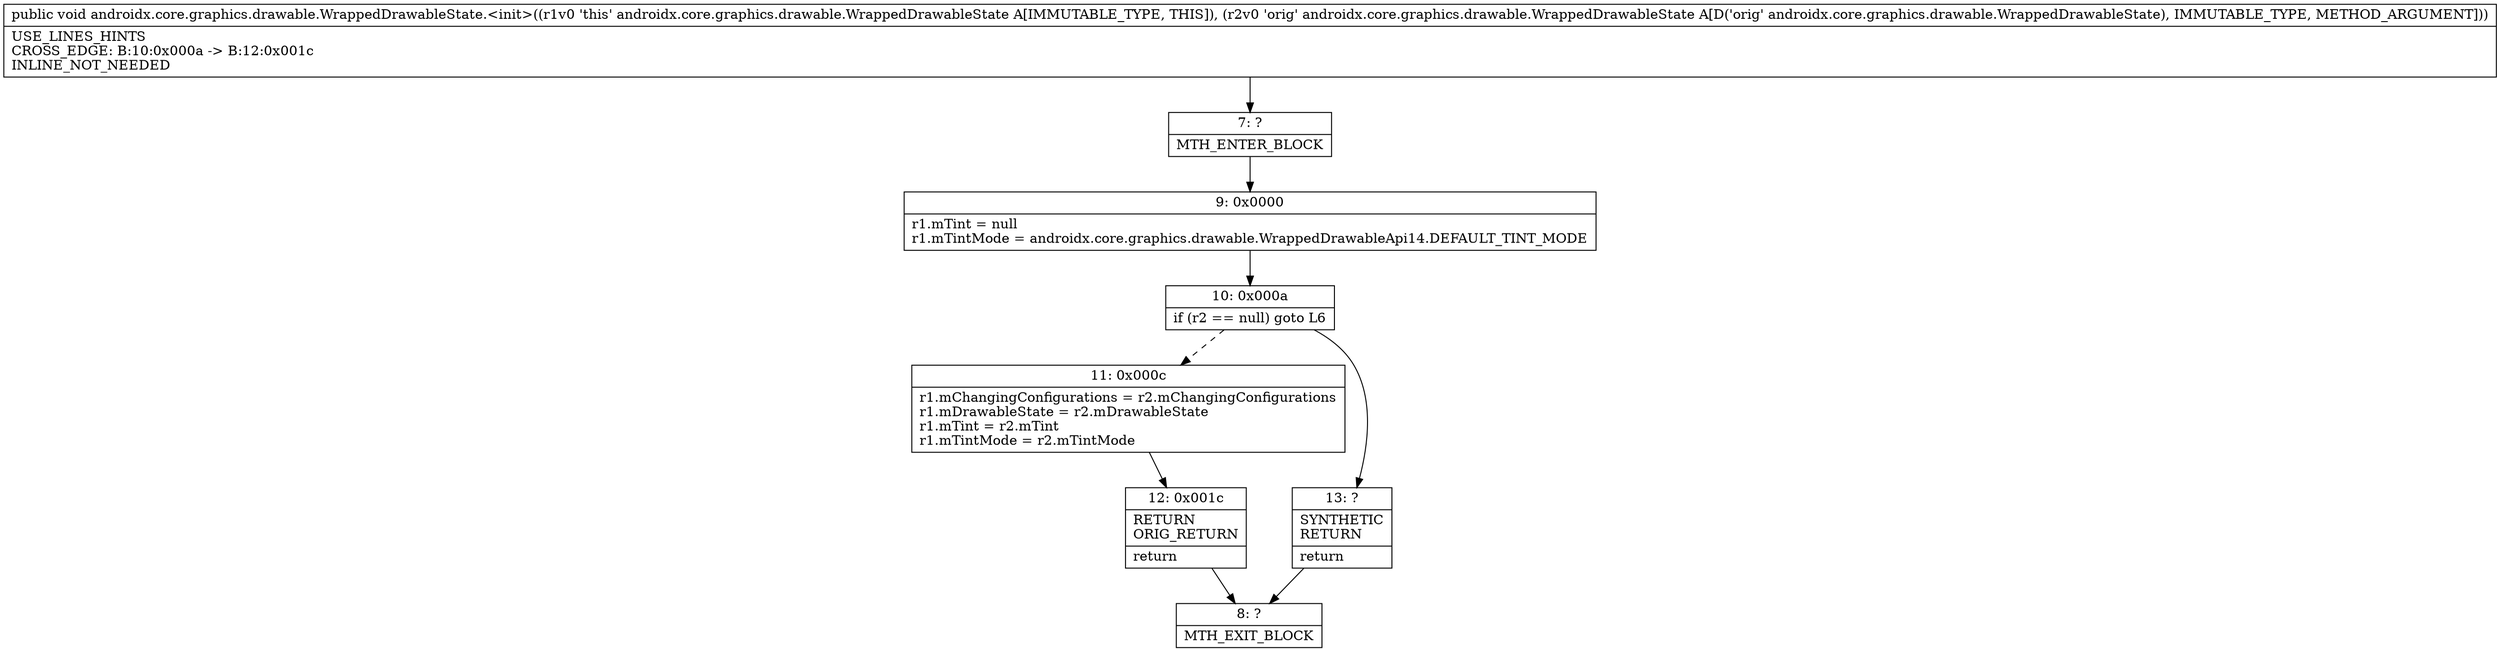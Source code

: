digraph "CFG forandroidx.core.graphics.drawable.WrappedDrawableState.\<init\>(Landroidx\/core\/graphics\/drawable\/WrappedDrawableState;)V" {
Node_7 [shape=record,label="{7\:\ ?|MTH_ENTER_BLOCK\l}"];
Node_9 [shape=record,label="{9\:\ 0x0000|r1.mTint = null\lr1.mTintMode = androidx.core.graphics.drawable.WrappedDrawableApi14.DEFAULT_TINT_MODE\l}"];
Node_10 [shape=record,label="{10\:\ 0x000a|if (r2 == null) goto L6\l}"];
Node_11 [shape=record,label="{11\:\ 0x000c|r1.mChangingConfigurations = r2.mChangingConfigurations\lr1.mDrawableState = r2.mDrawableState\lr1.mTint = r2.mTint\lr1.mTintMode = r2.mTintMode\l}"];
Node_12 [shape=record,label="{12\:\ 0x001c|RETURN\lORIG_RETURN\l|return\l}"];
Node_8 [shape=record,label="{8\:\ ?|MTH_EXIT_BLOCK\l}"];
Node_13 [shape=record,label="{13\:\ ?|SYNTHETIC\lRETURN\l|return\l}"];
MethodNode[shape=record,label="{public void androidx.core.graphics.drawable.WrappedDrawableState.\<init\>((r1v0 'this' androidx.core.graphics.drawable.WrappedDrawableState A[IMMUTABLE_TYPE, THIS]), (r2v0 'orig' androidx.core.graphics.drawable.WrappedDrawableState A[D('orig' androidx.core.graphics.drawable.WrappedDrawableState), IMMUTABLE_TYPE, METHOD_ARGUMENT]))  | USE_LINES_HINTS\lCROSS_EDGE: B:10:0x000a \-\> B:12:0x001c\lINLINE_NOT_NEEDED\l}"];
MethodNode -> Node_7;Node_7 -> Node_9;
Node_9 -> Node_10;
Node_10 -> Node_11[style=dashed];
Node_10 -> Node_13;
Node_11 -> Node_12;
Node_12 -> Node_8;
Node_13 -> Node_8;
}

